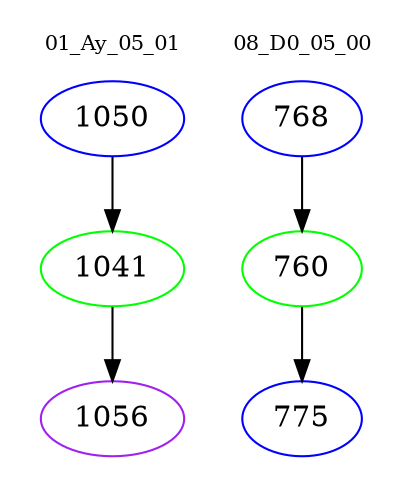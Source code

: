 digraph{
subgraph cluster_0 {
color = white
label = "01_Ay_05_01";
fontsize=10;
T0_1050 [label="1050", color="blue"]
T0_1050 -> T0_1041 [color="black"]
T0_1041 [label="1041", color="green"]
T0_1041 -> T0_1056 [color="black"]
T0_1056 [label="1056", color="purple"]
}
subgraph cluster_1 {
color = white
label = "08_D0_05_00";
fontsize=10;
T1_768 [label="768", color="blue"]
T1_768 -> T1_760 [color="black"]
T1_760 [label="760", color="green"]
T1_760 -> T1_775 [color="black"]
T1_775 [label="775", color="blue"]
}
}
